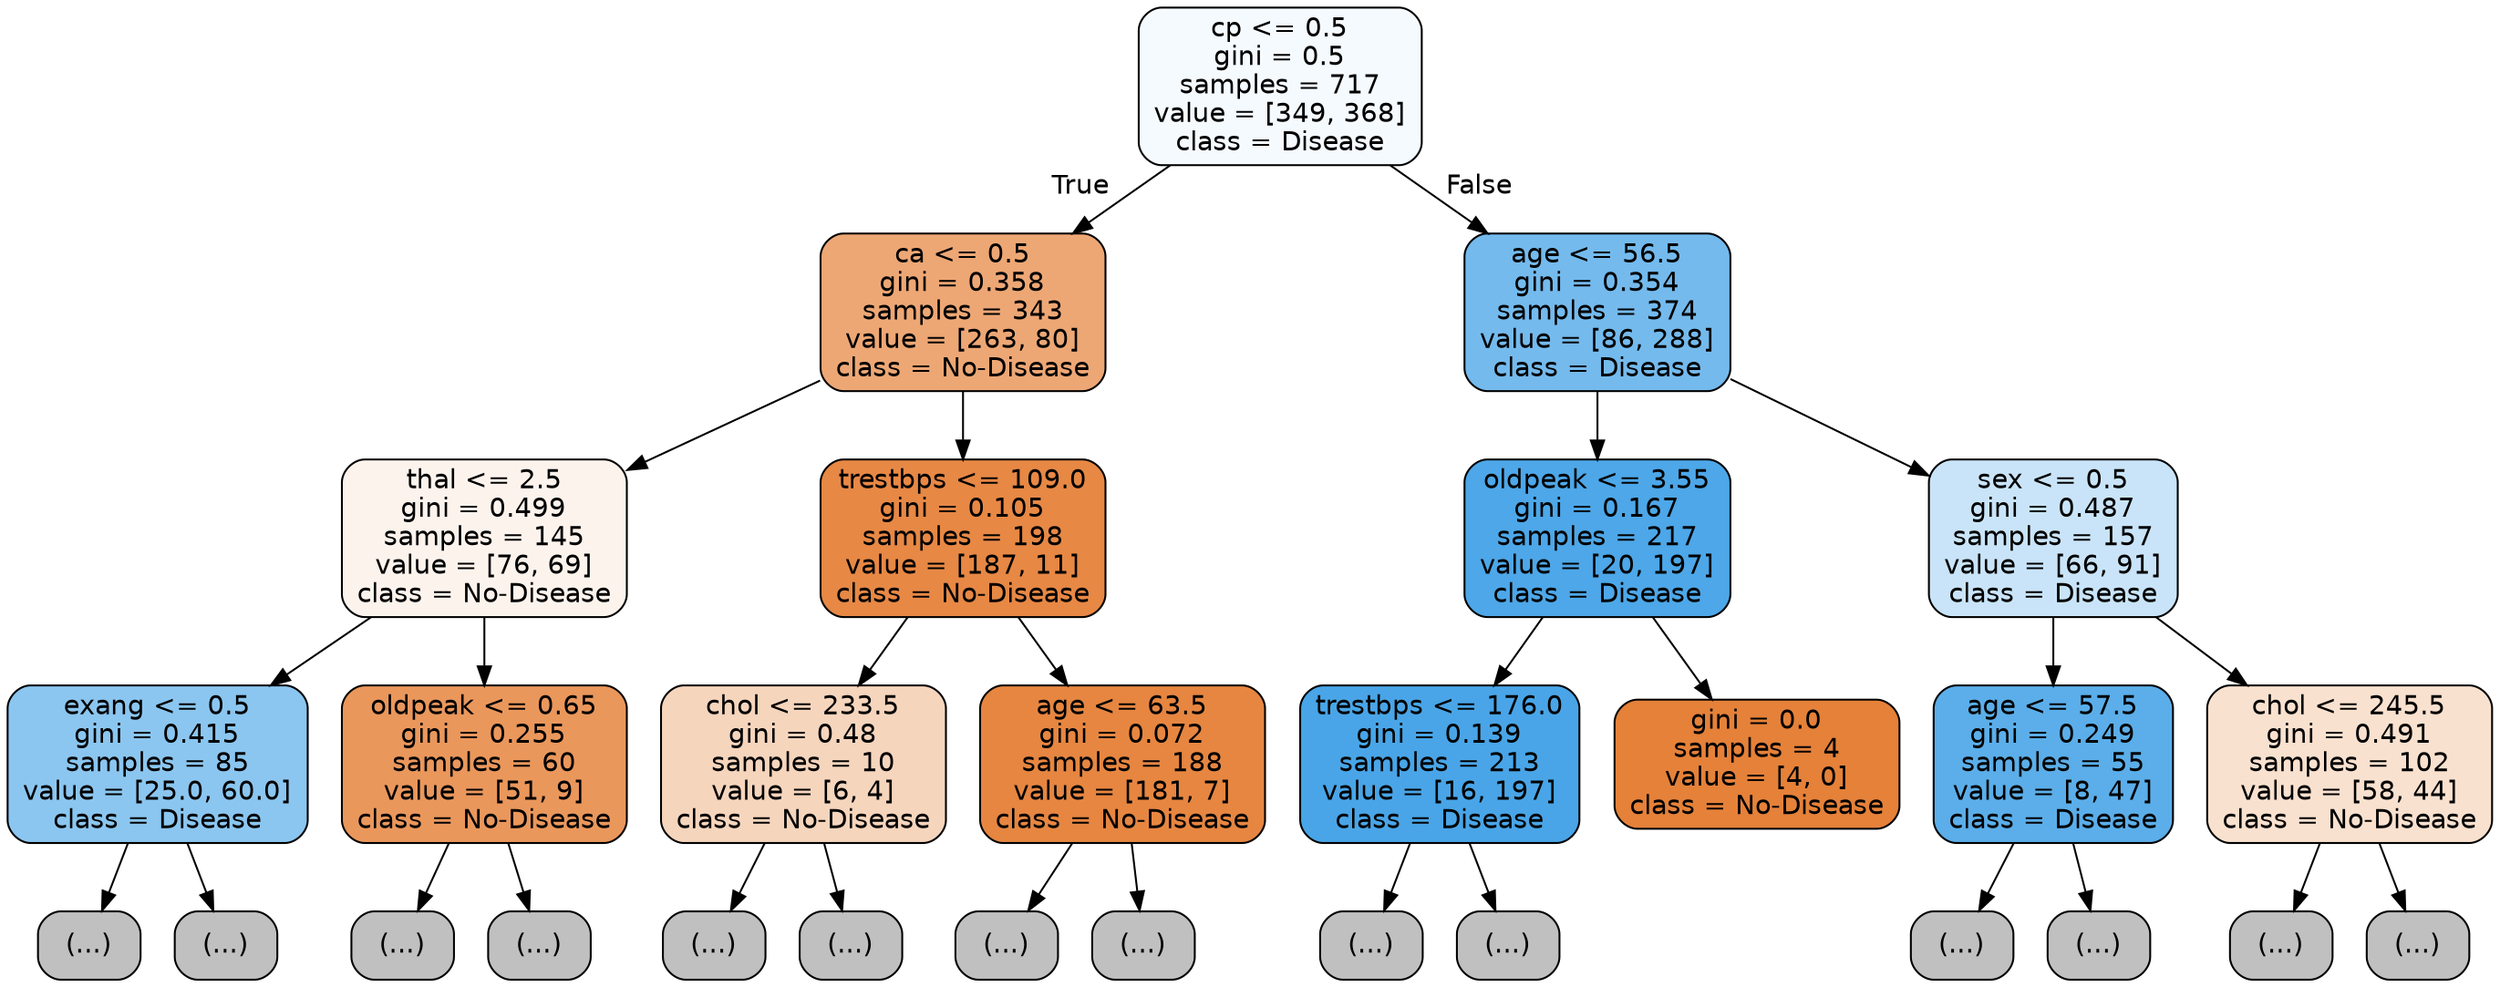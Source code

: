 digraph Tree {
node [shape=box, style="filled, rounded", color="black", fontname="helvetica"] ;
edge [fontname="helvetica"] ;
0 [label="cp <= 0.5\ngini = 0.5\nsamples = 717\nvalue = [349, 368]\nclass = Disease", fillcolor="#f5fafe"] ;
1 [label="ca <= 0.5\ngini = 0.358\nsamples = 343\nvalue = [263, 80]\nclass = No‑Disease", fillcolor="#eda775"] ;
0 -> 1 [labeldistance=2.5, labelangle=45, headlabel="True"] ;
2 [label="thal <= 2.5\ngini = 0.499\nsamples = 145\nvalue = [76, 69]\nclass = No‑Disease", fillcolor="#fdf3ed"] ;
1 -> 2 ;
3 [label="exang <= 0.5\ngini = 0.415\nsamples = 85\nvalue = [25.0, 60.0]\nclass = Disease", fillcolor="#8bc6f0"] ;
2 -> 3 ;
4 [label="(...)", fillcolor="#C0C0C0"] ;
3 -> 4 ;
11 [label="(...)", fillcolor="#C0C0C0"] ;
3 -> 11 ;
18 [label="oldpeak <= 0.65\ngini = 0.255\nsamples = 60\nvalue = [51, 9]\nclass = No‑Disease", fillcolor="#ea975c"] ;
2 -> 18 ;
19 [label="(...)", fillcolor="#C0C0C0"] ;
18 -> 19 ;
24 [label="(...)", fillcolor="#C0C0C0"] ;
18 -> 24 ;
25 [label="trestbps <= 109.0\ngini = 0.105\nsamples = 198\nvalue = [187, 11]\nclass = No‑Disease", fillcolor="#e78845"] ;
1 -> 25 ;
26 [label="chol <= 233.5\ngini = 0.48\nsamples = 10\nvalue = [6, 4]\nclass = No‑Disease", fillcolor="#f6d5bd"] ;
25 -> 26 ;
27 [label="(...)", fillcolor="#C0C0C0"] ;
26 -> 27 ;
28 [label="(...)", fillcolor="#C0C0C0"] ;
26 -> 28 ;
29 [label="age <= 63.5\ngini = 0.072\nsamples = 188\nvalue = [181, 7]\nclass = No‑Disease", fillcolor="#e68641"] ;
25 -> 29 ;
30 [label="(...)", fillcolor="#C0C0C0"] ;
29 -> 30 ;
35 [label="(...)", fillcolor="#C0C0C0"] ;
29 -> 35 ;
40 [label="age <= 56.5\ngini = 0.354\nsamples = 374\nvalue = [86, 288]\nclass = Disease", fillcolor="#74baed"] ;
0 -> 40 [labeldistance=2.5, labelangle=-45, headlabel="False"] ;
41 [label="oldpeak <= 3.55\ngini = 0.167\nsamples = 217\nvalue = [20, 197]\nclass = Disease", fillcolor="#4da7e8"] ;
40 -> 41 ;
42 [label="trestbps <= 176.0\ngini = 0.139\nsamples = 213\nvalue = [16, 197]\nclass = Disease", fillcolor="#49a5e7"] ;
41 -> 42 ;
43 [label="(...)", fillcolor="#C0C0C0"] ;
42 -> 43 ;
64 [label="(...)", fillcolor="#C0C0C0"] ;
42 -> 64 ;
65 [label="gini = 0.0\nsamples = 4\nvalue = [4, 0]\nclass = No‑Disease", fillcolor="#e58139"] ;
41 -> 65 ;
66 [label="sex <= 0.5\ngini = 0.487\nsamples = 157\nvalue = [66, 91]\nclass = Disease", fillcolor="#c9e4f8"] ;
40 -> 66 ;
67 [label="age <= 57.5\ngini = 0.249\nsamples = 55\nvalue = [8, 47]\nclass = Disease", fillcolor="#5baee9"] ;
66 -> 67 ;
68 [label="(...)", fillcolor="#C0C0C0"] ;
67 -> 68 ;
69 [label="(...)", fillcolor="#C0C0C0"] ;
67 -> 69 ;
76 [label="chol <= 245.5\ngini = 0.491\nsamples = 102\nvalue = [58, 44]\nclass = No‑Disease", fillcolor="#f9e1cf"] ;
66 -> 76 ;
77 [label="(...)", fillcolor="#C0C0C0"] ;
76 -> 77 ;
92 [label="(...)", fillcolor="#C0C0C0"] ;
76 -> 92 ;
}